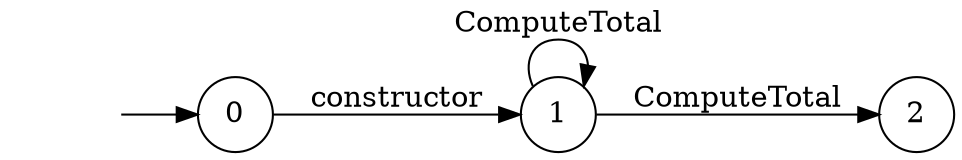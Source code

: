 digraph "Dapp-Automata-data/fuzzer/testnetdata-model-rq1/DefectiveComponentCounter/Ktail-1" {
	graph [rankdir=LR]
	"" [label="" shape=plaintext]
	2 [label=2 shape=circle]
	1 [label=1 shape=circle]
	0 [label=0 shape=circle]
	"" -> 0 [label=""]
	1 -> 2 [label=ComputeTotal]
	1 -> 1 [label=ComputeTotal]
	0 -> 1 [label=constructor]
}
